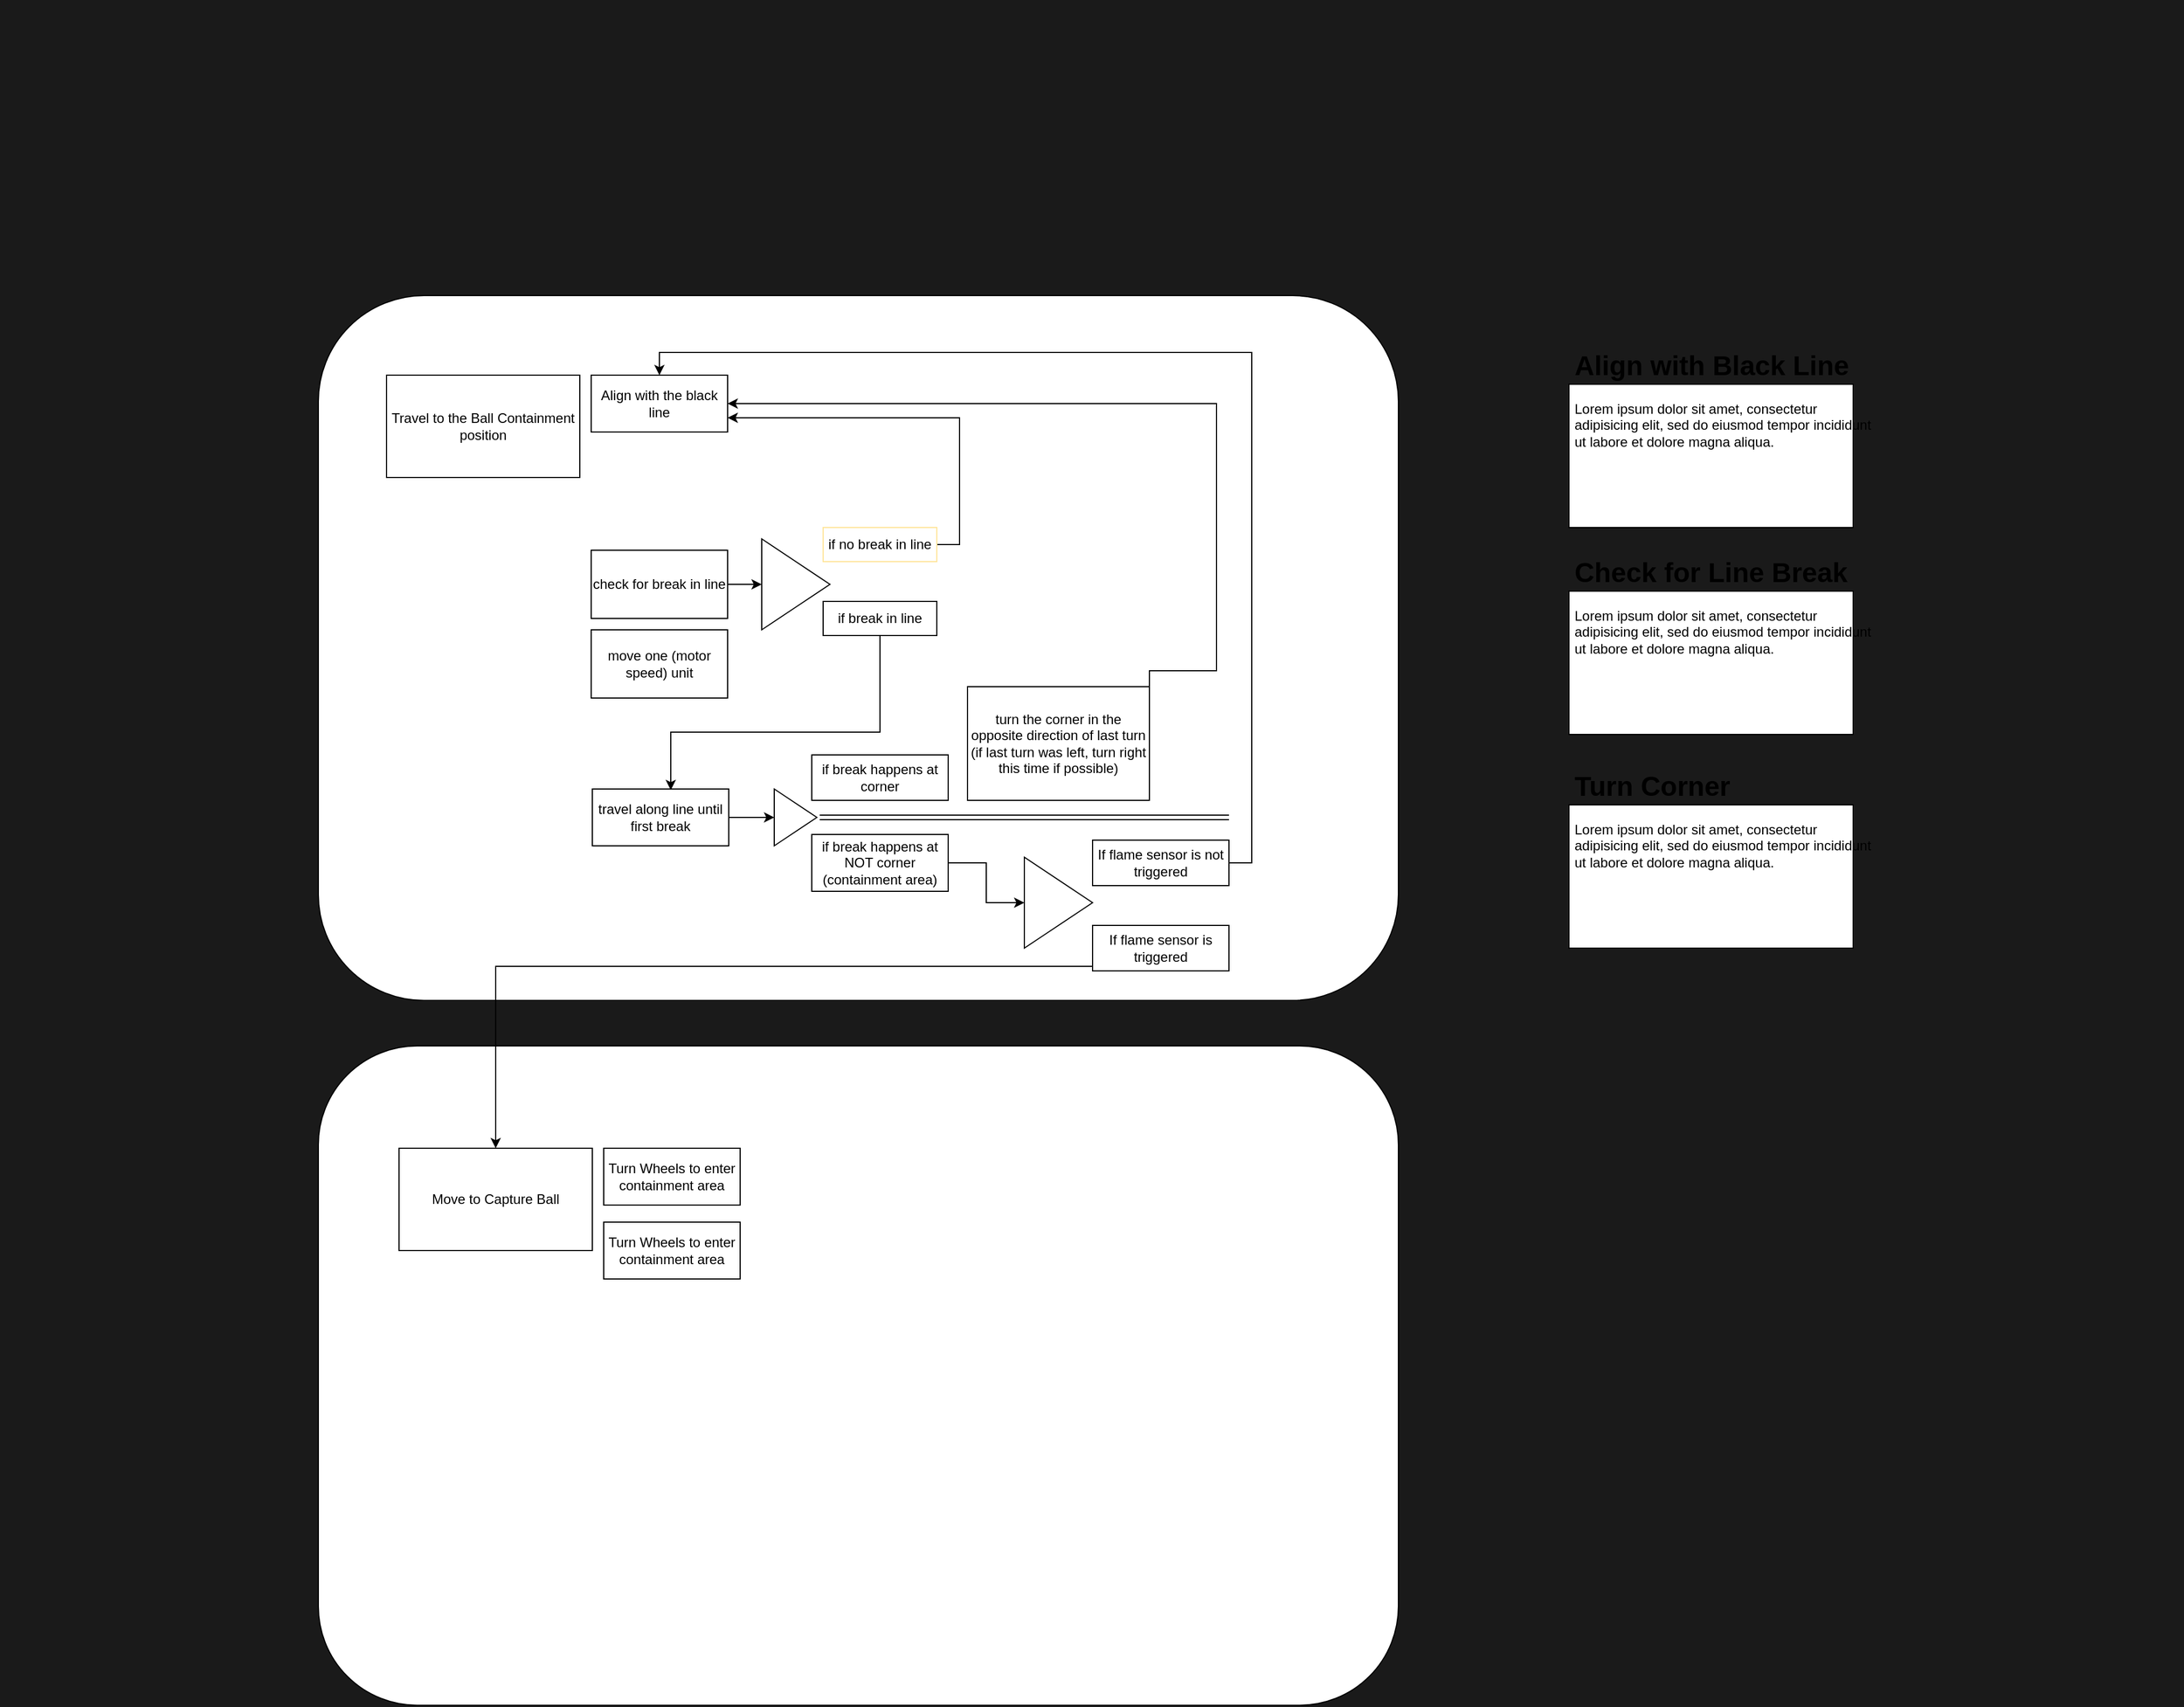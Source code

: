 <mxfile version="12.2.2" type="device" pages="1"><diagram id="f7gfxpW4gVyWyx4ijQYh" name="Page-1"><mxGraphModel dx="2168" dy="1980" grid="1" gridSize="10" guides="1" tooltips="1" connect="1" arrows="1" fold="1" page="1" pageScale="1" pageWidth="827" pageHeight="1169" background="#1A1A1A" math="0" shadow="0"><root><mxCell id="0"/><mxCell id="1" parent="0"/><mxCell id="5Wfyj3aHAr5oxTOOP6xu-24" value="" style="rounded=1;whiteSpace=wrap;html=1;" parent="1" vertex="1"><mxGeometry x="-10" y="650" width="950" height="580" as="geometry"/></mxCell><mxCell id="5Wfyj3aHAr5oxTOOP6xu-23" value="" style="rounded=1;whiteSpace=wrap;html=1;" parent="1" vertex="1"><mxGeometry x="-10" y="-10" width="950" height="620" as="geometry"/></mxCell><mxCell id="5Wfyj3aHAr5oxTOOP6xu-1" value="Travel to the Ball Containment position" style="rounded=0;whiteSpace=wrap;html=1;" parent="1" vertex="1"><mxGeometry x="50" y="60" width="170" height="90" as="geometry"/></mxCell><mxCell id="5Wfyj3aHAr5oxTOOP6xu-2" value="" style="shape=image;verticalLabelPosition=bottom;labelBackgroundColor=#ffffff;verticalAlign=top;aspect=fixed;imageAspect=0;image=https://scontent.fyto1-1.fna.fbcdn.net/v/t1.158-9/s1080x2048/78549344_2463156323932647_4418948875688083456_n.jpg?_nc_cat=105&amp;_nc_ohc=i6Jc0Y26qJ8AQm3ttF5f7PIEOWi_f6k7tChzr43Px6eN3K_r2DXOpeu6w&amp;_nc_ht=scontent.fyto1-1.fna&amp;oh=eaf7062225062f3d919008a831968bb8&amp;oe=5E85B003;" parent="1" vertex="1"><mxGeometry x="-290" y="-270" width="240" height="520" as="geometry"/></mxCell><mxCell id="5Wfyj3aHAr5oxTOOP6xu-3" value="Align with the black line" style="rounded=0;whiteSpace=wrap;html=1;" parent="1" vertex="1"><mxGeometry x="230" y="60" width="120" height="50" as="geometry"/></mxCell><mxCell id="5Wfyj3aHAr5oxTOOP6xu-5" value="travel along line until first break" style="rounded=0;whiteSpace=wrap;html=1;" parent="1" vertex="1"><mxGeometry x="231" y="424" width="120" height="50" as="geometry"/></mxCell><mxCell id="5Wfyj3aHAr5oxTOOP6xu-7" value="if break happens at corner" style="rounded=0;whiteSpace=wrap;html=1;" parent="1" vertex="1"><mxGeometry x="424" y="394" width="120" height="40" as="geometry"/></mxCell><mxCell id="5Wfyj3aHAr5oxTOOP6xu-8" value="" style="triangle;whiteSpace=wrap;html=1;" parent="1" vertex="1"><mxGeometry x="391" y="424" width="37.5" height="50" as="geometry"/></mxCell><mxCell id="5Wfyj3aHAr5oxTOOP6xu-9" value="" style="edgeStyle=orthogonalEdgeStyle;rounded=0;orthogonalLoop=1;jettySize=auto;html=1;" parent="1" source="5Wfyj3aHAr5oxTOOP6xu-5" target="5Wfyj3aHAr5oxTOOP6xu-8" edge="1"><mxGeometry relative="1" as="geometry"/></mxCell><mxCell id="5Wfyj3aHAr5oxTOOP6xu-10" value="if break happens at NOT corner (containment area)" style="rounded=0;whiteSpace=wrap;html=1;" parent="1" vertex="1"><mxGeometry x="424" y="464" width="120" height="50" as="geometry"/></mxCell><mxCell id="5Wfyj3aHAr5oxTOOP6xu-11" value="" style="shape=link;html=1;" parent="1" edge="1"><mxGeometry width="50" height="50" relative="1" as="geometry"><mxPoint x="431" y="449" as="sourcePoint"/><mxPoint x="791" y="449" as="targetPoint"/></mxGeometry></mxCell><mxCell id="5Wfyj3aHAr5oxTOOP6xu-12" value="" style="triangle;whiteSpace=wrap;html=1;" parent="1" vertex="1"><mxGeometry x="611" y="484" width="60" height="80" as="geometry"/></mxCell><mxCell id="5Wfyj3aHAr5oxTOOP6xu-13" value="" style="edgeStyle=orthogonalEdgeStyle;rounded=0;orthogonalLoop=1;jettySize=auto;html=1;" parent="1" source="5Wfyj3aHAr5oxTOOP6xu-10" target="5Wfyj3aHAr5oxTOOP6xu-12" edge="1"><mxGeometry relative="1" as="geometry"/></mxCell><mxCell id="5Wfyj3aHAr5oxTOOP6xu-47" style="edgeStyle=orthogonalEdgeStyle;rounded=0;orthogonalLoop=1;jettySize=auto;html=1;exitX=0;exitY=0.5;exitDx=0;exitDy=0;" parent="1" source="5Wfyj3aHAr5oxTOOP6xu-14" target="5Wfyj3aHAr5oxTOOP6xu-19" edge="1"><mxGeometry relative="1" as="geometry"><Array as="points"><mxPoint x="671" y="580"/><mxPoint x="146" y="580"/></Array></mxGeometry></mxCell><mxCell id="5Wfyj3aHAr5oxTOOP6xu-14" value="If flame sensor is triggered" style="rounded=0;whiteSpace=wrap;html=1;" parent="1" vertex="1"><mxGeometry x="671" y="544" width="120" height="40" as="geometry"/></mxCell><mxCell id="5Wfyj3aHAr5oxTOOP6xu-18" style="edgeStyle=orthogonalEdgeStyle;rounded=0;orthogonalLoop=1;jettySize=auto;html=1;exitX=1;exitY=0.5;exitDx=0;exitDy=0;entryX=0.5;entryY=0;entryDx=0;entryDy=0;" parent="1" source="5Wfyj3aHAr5oxTOOP6xu-15" target="5Wfyj3aHAr5oxTOOP6xu-3" edge="1"><mxGeometry relative="1" as="geometry"/></mxCell><mxCell id="5Wfyj3aHAr5oxTOOP6xu-15" value="If flame sensor is not triggered" style="rounded=0;whiteSpace=wrap;html=1;" parent="1" vertex="1"><mxGeometry x="671" y="469" width="120" height="40" as="geometry"/></mxCell><mxCell id="5Wfyj3aHAr5oxTOOP6xu-19" value="Move to Capture Ball" style="rounded=0;whiteSpace=wrap;html=1;" parent="1" vertex="1"><mxGeometry x="61" y="740" width="170" height="90" as="geometry"/></mxCell><mxCell id="5Wfyj3aHAr5oxTOOP6xu-20" value="Turn Wheels to enter containment area" style="rounded=0;whiteSpace=wrap;html=1;" parent="1" vertex="1"><mxGeometry x="241" y="740" width="120" height="50" as="geometry"/></mxCell><mxCell id="5Wfyj3aHAr5oxTOOP6xu-21" value="Turn Wheels to enter containment area" style="rounded=0;whiteSpace=wrap;html=1;" parent="1" vertex="1"><mxGeometry x="241" y="805" width="120" height="50" as="geometry"/></mxCell><mxCell id="5Wfyj3aHAr5oxTOOP6xu-26" style="edgeStyle=orthogonalEdgeStyle;rounded=0;orthogonalLoop=1;jettySize=auto;html=1;exitX=1;exitY=0.5;exitDx=0;exitDy=0;" parent="1" source="5Wfyj3aHAr5oxTOOP6xu-25" target="5Wfyj3aHAr5oxTOOP6xu-3" edge="1"><mxGeometry relative="1" as="geometry"><Array as="points"><mxPoint x="780" y="320"/><mxPoint x="780" y="85"/></Array></mxGeometry></mxCell><mxCell id="5Wfyj3aHAr5oxTOOP6xu-25" value="turn the corner in the opposite direction of last turn (if last turn was left, turn right this time if possible)" style="rounded=0;whiteSpace=wrap;html=1;" parent="1" vertex="1"><mxGeometry x="561" y="334" width="160" height="100" as="geometry"/></mxCell><mxCell id="5Wfyj3aHAr5oxTOOP6xu-36" style="edgeStyle=orthogonalEdgeStyle;rounded=0;orthogonalLoop=1;jettySize=auto;html=1;exitX=1;exitY=0.5;exitDx=0;exitDy=0;entryX=0;entryY=0.5;entryDx=0;entryDy=0;" parent="1" source="5Wfyj3aHAr5oxTOOP6xu-29" target="5Wfyj3aHAr5oxTOOP6xu-31" edge="1"><mxGeometry relative="1" as="geometry"/></mxCell><mxCell id="5Wfyj3aHAr5oxTOOP6xu-29" value="check for break in line" style="rounded=0;whiteSpace=wrap;html=1;" parent="1" vertex="1"><mxGeometry x="230" y="214" width="120" height="60" as="geometry"/></mxCell><mxCell id="5Wfyj3aHAr5oxTOOP6xu-30" value="move one (motor speed) unit" style="rounded=0;whiteSpace=wrap;html=1;" parent="1" vertex="1"><mxGeometry x="230" y="284" width="120" height="60" as="geometry"/></mxCell><mxCell id="5Wfyj3aHAr5oxTOOP6xu-31" value="" style="triangle;whiteSpace=wrap;html=1;" parent="1" vertex="1"><mxGeometry x="380" y="204" width="60" height="80" as="geometry"/></mxCell><mxCell id="5Wfyj3aHAr5oxTOOP6xu-39" style="edgeStyle=orthogonalEdgeStyle;rounded=0;orthogonalLoop=1;jettySize=auto;html=1;exitX=1;exitY=0.5;exitDx=0;exitDy=0;entryX=1;entryY=0.75;entryDx=0;entryDy=0;" parent="1" source="5Wfyj3aHAr5oxTOOP6xu-32" target="5Wfyj3aHAr5oxTOOP6xu-3" edge="1"><mxGeometry relative="1" as="geometry"/></mxCell><mxCell id="5Wfyj3aHAr5oxTOOP6xu-32" value="if no break in line" style="rounded=0;whiteSpace=wrap;html=1;strokeColor=#FFE599;" parent="1" vertex="1"><mxGeometry x="434" y="194" width="100" height="30" as="geometry"/></mxCell><mxCell id="5Wfyj3aHAr5oxTOOP6xu-34" style="edgeStyle=orthogonalEdgeStyle;rounded=0;orthogonalLoop=1;jettySize=auto;html=1;exitX=0.5;exitY=1;exitDx=0;exitDy=0;entryX=0.575;entryY=0.02;entryDx=0;entryDy=0;entryPerimeter=0;" parent="1" source="5Wfyj3aHAr5oxTOOP6xu-33" target="5Wfyj3aHAr5oxTOOP6xu-5" edge="1"><mxGeometry relative="1" as="geometry"><Array as="points"><mxPoint x="484" y="374"/><mxPoint x="300" y="374"/></Array></mxGeometry></mxCell><mxCell id="5Wfyj3aHAr5oxTOOP6xu-33" value="if break in line" style="rounded=0;whiteSpace=wrap;html=1;" parent="1" vertex="1"><mxGeometry x="434" y="259" width="100" height="30" as="geometry"/></mxCell><mxCell id="5Wfyj3aHAr5oxTOOP6xu-40" value="" style="rounded=0;whiteSpace=wrap;html=1;" parent="1" vertex="1"><mxGeometry x="1090" y="250" width="250" height="126" as="geometry"/></mxCell><mxCell id="5Wfyj3aHAr5oxTOOP6xu-41" value="&lt;h1&gt;Check for Line Break&lt;/h1&gt;&lt;p&gt;Lorem ipsum dolor sit amet, consectetur adipisicing elit, sed do eiusmod tempor incididunt ut labore et dolore magna aliqua.&lt;/p&gt;" style="text;html=1;strokeColor=none;fillColor=none;spacing=5;spacingTop=-20;whiteSpace=wrap;overflow=hidden;rounded=0;" parent="1" vertex="1"><mxGeometry x="1090" y="214" width="270" height="120" as="geometry"/></mxCell><mxCell id="5Wfyj3aHAr5oxTOOP6xu-42" value="" style="rounded=0;whiteSpace=wrap;html=1;" parent="1" vertex="1"><mxGeometry x="1090" y="68" width="250" height="126" as="geometry"/></mxCell><mxCell id="5Wfyj3aHAr5oxTOOP6xu-43" value="&lt;h1&gt;Align with Black Line&lt;/h1&gt;&lt;p&gt;Lorem ipsum dolor sit amet, consectetur adipisicing elit, sed do eiusmod tempor incididunt ut labore et dolore magna aliqua.&lt;/p&gt;" style="text;html=1;strokeColor=none;fillColor=none;spacing=5;spacingTop=-20;whiteSpace=wrap;overflow=hidden;rounded=0;" parent="1" vertex="1"><mxGeometry x="1090" y="32" width="270" height="120" as="geometry"/></mxCell><mxCell id="5Wfyj3aHAr5oxTOOP6xu-44" value="" style="rounded=0;whiteSpace=wrap;html=1;" parent="1" vertex="1"><mxGeometry x="1090" y="438" width="250" height="126" as="geometry"/></mxCell><mxCell id="5Wfyj3aHAr5oxTOOP6xu-45" value="&lt;h1&gt;Turn Corner&lt;/h1&gt;&lt;p&gt;Lorem ipsum dolor sit amet, consectetur adipisicing elit, sed do eiusmod tempor incididunt ut labore et dolore magna aliqua.&lt;/p&gt;" style="text;html=1;strokeColor=none;fillColor=none;spacing=5;spacingTop=-20;whiteSpace=wrap;overflow=hidden;rounded=0;" parent="1" vertex="1"><mxGeometry x="1090" y="402" width="270" height="120" as="geometry"/></mxCell><mxCell id="TjufSs8ouy3P8agdPI3d-8" value="&lt;h1&gt;&lt;br&gt;&lt;/h1&gt;" style="text;html=1;strokeColor=none;fillColor=none;spacing=5;spacingTop=-20;whiteSpace=wrap;overflow=hidden;rounded=0;" vertex="1" parent="1"><mxGeometry x="1360" y="154" width="270" height="120" as="geometry"/></mxCell></root></mxGraphModel></diagram></mxfile>